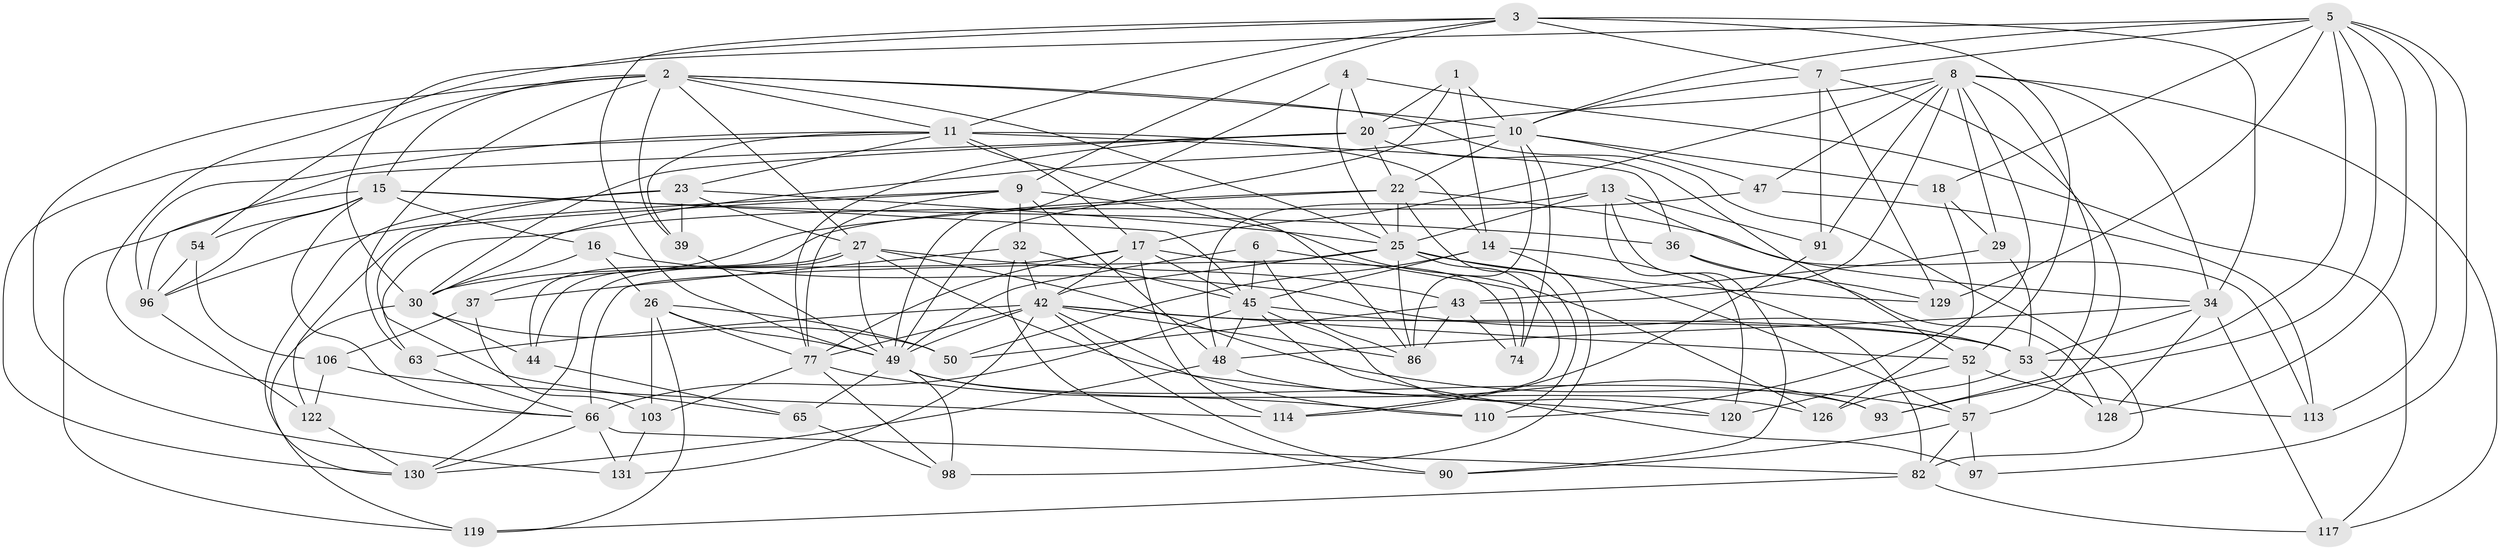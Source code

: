 // original degree distribution, {4: 1.0}
// Generated by graph-tools (version 1.1) at 2025/16/03/09/25 04:16:33]
// undirected, 69 vertices, 203 edges
graph export_dot {
graph [start="1"]
  node [color=gray90,style=filled];
  1;
  2 [super="+12"];
  3 [super="+108"];
  4;
  5 [super="+135+85+56"];
  6;
  7 [super="+24"];
  8 [super="+55+76"];
  9 [super="+78+19"];
  10 [super="+60"];
  11 [super="+21+38"];
  13 [super="+35"];
  14 [super="+58"];
  15 [super="+107+28"];
  16;
  17 [super="+102+72"];
  18;
  20 [super="+62+68"];
  22 [super="+111"];
  23 [super="+115"];
  25 [super="+40"];
  26 [super="+69"];
  27 [super="+33"];
  29;
  30 [super="+116+31"];
  32 [super="+81"];
  34 [super="+99+64"];
  36;
  37;
  39;
  42 [super="+73+94+46"];
  43 [super="+87"];
  44;
  45 [super="+75+59+109"];
  47;
  48 [super="+83"];
  49 [super="+104+51+121"];
  50;
  52 [super="+125"];
  53 [super="+95+67"];
  54;
  57 [super="+61"];
  63;
  65;
  66 [super="+79"];
  74;
  77 [super="+105+84"];
  82 [super="+136"];
  86 [super="+124"];
  90;
  91;
  93;
  96 [super="+133"];
  97;
  98;
  103;
  106;
  110;
  113;
  114;
  117;
  119;
  120;
  122;
  126;
  128;
  129;
  130 [super="+139"];
  131;
  1 -- 10;
  1 -- 14;
  1 -- 20;
  1 -- 49;
  2 -- 39;
  2 -- 11;
  2 -- 15;
  2 -- 131;
  2 -- 10;
  2 -- 82;
  2 -- 54;
  2 -- 63;
  2 -- 27;
  2 -- 25;
  3 -- 52;
  3 -- 7;
  3 -- 11;
  3 -- 66;
  3 -- 34 [weight=2];
  3 -- 49;
  3 -- 9;
  4 -- 117;
  4 -- 49;
  4 -- 25;
  4 -- 20;
  5 -- 128;
  5 -- 129;
  5 -- 97;
  5 -- 18;
  5 -- 30;
  5 -- 113;
  5 -- 53;
  5 -- 93;
  5 -- 7;
  5 -- 10;
  6 -- 74;
  6 -- 86;
  6 -- 49;
  6 -- 45;
  7 -- 10;
  7 -- 91;
  7 -- 129;
  7 -- 57;
  8 -- 29;
  8 -- 17;
  8 -- 34;
  8 -- 43;
  8 -- 93;
  8 -- 47;
  8 -- 91;
  8 -- 117;
  8 -- 110;
  8 -- 20;
  9 -- 96;
  9 -- 32 [weight=2];
  9 -- 122;
  9 -- 126;
  9 -- 77;
  9 -- 48;
  10 -- 18;
  10 -- 74;
  10 -- 86;
  10 -- 30;
  10 -- 47;
  10 -- 22;
  11 -- 23;
  11 -- 96;
  11 -- 130;
  11 -- 36;
  11 -- 39;
  11 -- 17;
  11 -- 14;
  11 -- 86;
  13 -- 48;
  13 -- 25;
  13 -- 90;
  13 -- 120;
  13 -- 34;
  13 -- 91;
  14 -- 82;
  14 -- 50;
  14 -- 98;
  14 -- 45;
  15 -- 54;
  15 -- 16;
  15 -- 66;
  15 -- 36;
  15 -- 119;
  15 -- 96;
  15 -- 45;
  16 -- 30;
  16 -- 53;
  16 -- 26;
  17 -- 77;
  17 -- 114;
  17 -- 45;
  17 -- 42;
  17 -- 74;
  17 -- 30;
  18 -- 29;
  18 -- 126;
  20 -- 96;
  20 -- 30;
  20 -- 22;
  20 -- 77;
  20 -- 52;
  22 -- 37;
  22 -- 113;
  22 -- 44;
  22 -- 110;
  22 -- 25 [weight=2];
  23 -- 39;
  23 -- 130;
  23 -- 65;
  23 -- 27;
  23 -- 25;
  25 -- 129;
  25 -- 66;
  25 -- 42;
  25 -- 114;
  25 -- 86;
  25 -- 57;
  26 -- 119;
  26 -- 50;
  26 -- 103;
  26 -- 77;
  26 -- 49;
  27 -- 44;
  27 -- 57;
  27 -- 130;
  27 -- 120;
  27 -- 43;
  27 -- 49;
  29 -- 53;
  29 -- 43;
  30 -- 50;
  30 -- 44;
  30 -- 119;
  32 -- 90;
  32 -- 37;
  32 -- 42;
  32 -- 45;
  34 -- 48;
  34 -- 117;
  34 -- 128;
  34 -- 53;
  36 -- 129;
  36 -- 128;
  37 -- 106;
  37 -- 103;
  39 -- 49;
  42 -- 90;
  42 -- 53;
  42 -- 131;
  42 -- 77;
  42 -- 110;
  42 -- 86;
  42 -- 63;
  42 -- 49;
  42 -- 52;
  43 -- 50;
  43 -- 74;
  43 -- 86;
  44 -- 65;
  45 -- 120;
  45 -- 97;
  45 -- 48;
  45 -- 66;
  45 -- 53;
  47 -- 113;
  47 -- 63;
  48 -- 130;
  48 -- 93;
  49 -- 65;
  49 -- 98;
  49 -- 93;
  49 -- 126;
  52 -- 113;
  52 -- 120;
  52 -- 57;
  53 -- 126;
  53 -- 128;
  54 -- 96;
  54 -- 106;
  57 -- 97 [weight=2];
  57 -- 82;
  57 -- 90;
  63 -- 66;
  65 -- 98;
  66 -- 82;
  66 -- 130;
  66 -- 131;
  77 -- 98;
  77 -- 110;
  77 -- 103;
  82 -- 119;
  82 -- 117;
  91 -- 114;
  96 -- 122;
  103 -- 131;
  106 -- 114;
  106 -- 122;
  122 -- 130;
}

